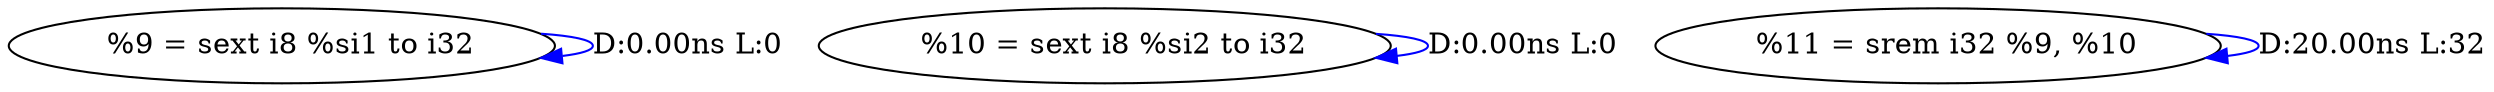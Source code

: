 digraph {
Node0x4047dc0[label="  %9 = sext i8 %si1 to i32"];
Node0x4047dc0 -> Node0x4047dc0[label="D:0.00ns L:0",color=blue];
Node0x4047ea0[label="  %10 = sext i8 %si2 to i32"];
Node0x4047ea0 -> Node0x4047ea0[label="D:0.00ns L:0",color=blue];
Node0x4047f80[label="  %11 = srem i32 %9, %10"];
Node0x4047f80 -> Node0x4047f80[label="D:20.00ns L:32",color=blue];
}
